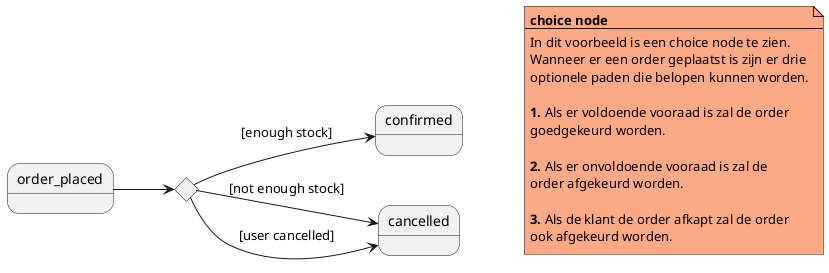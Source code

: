 @startuml
'https://plantuml.com/state-diagram

left to right direction

state c <<choice>>

order_placed --> c
c --> confirmed : [enough stock]
c --> cancelled : [not enough stock]
c --> cancelled : [user cancelled]


note as n1 #FCA985
    **choice node**
    --
    In dit voorbeeld is een choice node te zien.
    Wanneer er een order geplaatst is zijn er drie
    optionele paden die belopen kunnen worden.

    **1.** Als er voldoende vooraad is zal de order
    goedgekeurd worden.

    **2.** Als er onvoldoende vooraad is zal de
    order afgekeurd worden.

    **3.** Als de klant de order afkapt zal de order
    ook afgekeurd worden.
end note

n1 -[hidden]up-> confirmed
n1 -[hidden]up-> confirmed
@enduml